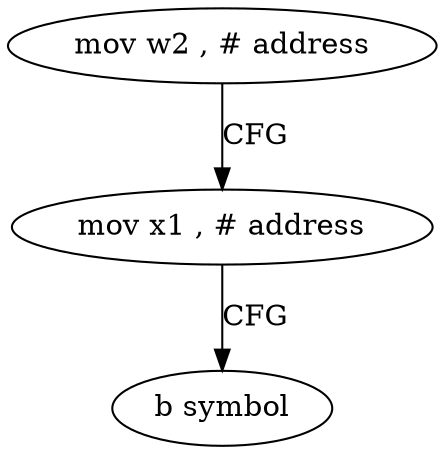 digraph "func" {
"4317824" [label = "mov w2 , # address" ]
"4317828" [label = "mov x1 , # address" ]
"4317832" [label = "b symbol" ]
"4317824" -> "4317828" [ label = "CFG" ]
"4317828" -> "4317832" [ label = "CFG" ]
}
